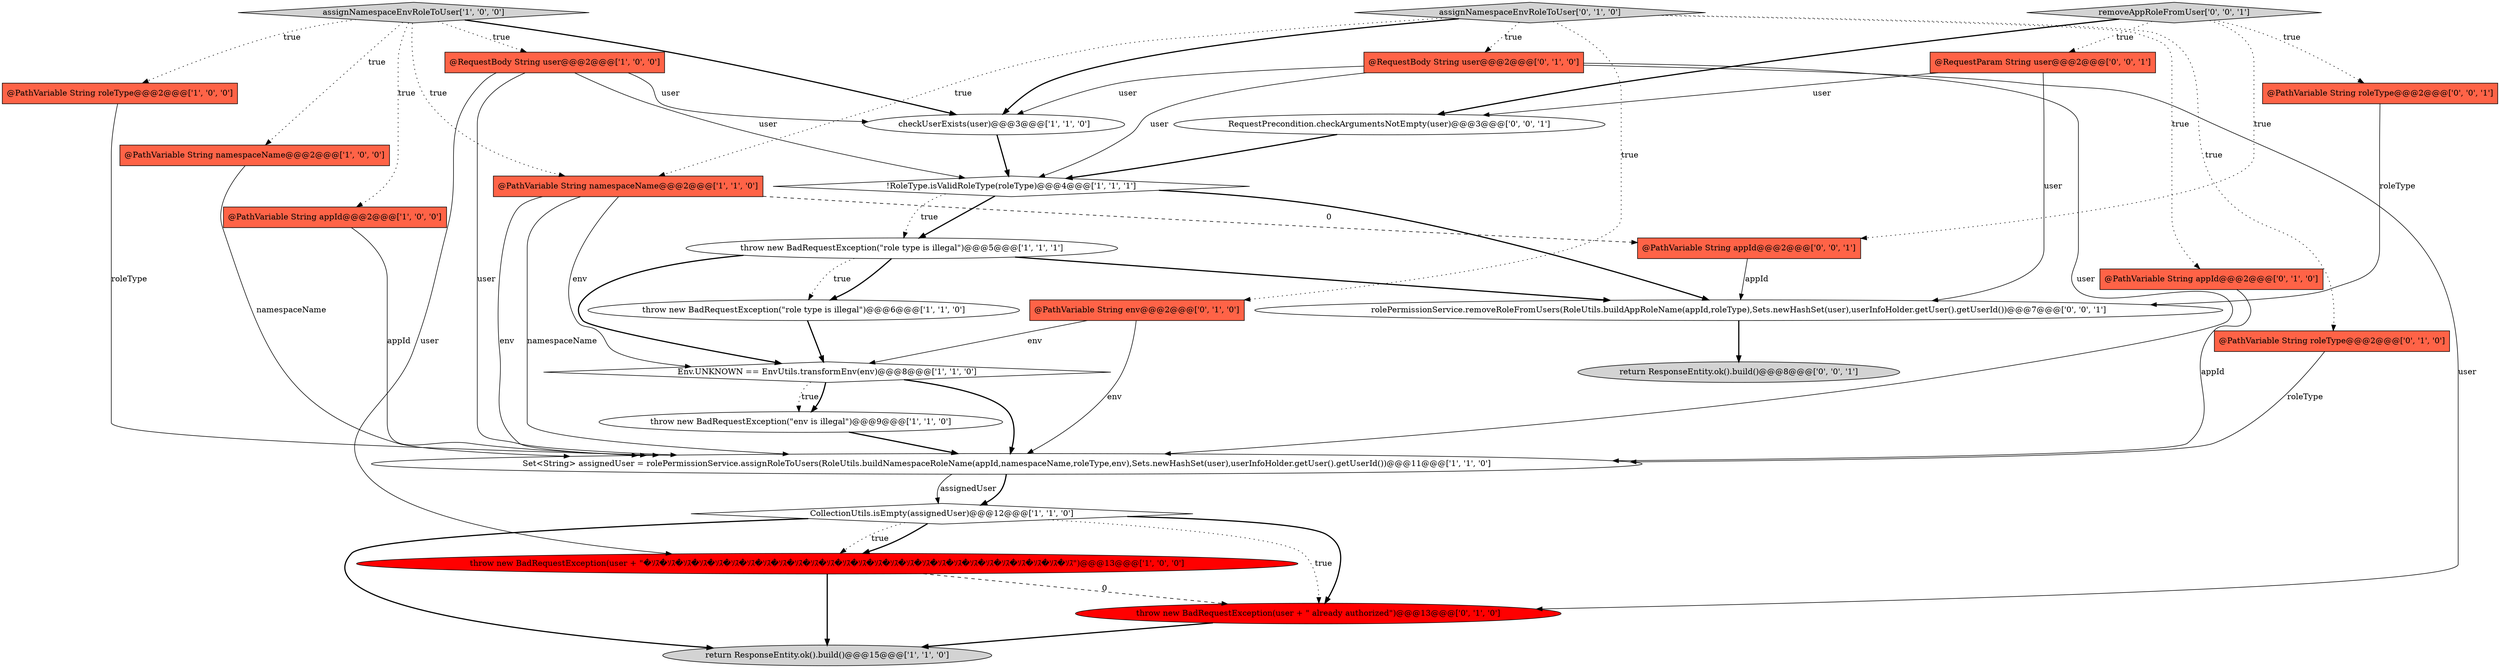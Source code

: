 digraph {
4 [style = filled, label = "@PathVariable String roleType@@@2@@@['1', '0', '0']", fillcolor = tomato, shape = box image = "AAA0AAABBB1BBB"];
18 [style = filled, label = "@RequestBody String user@@@2@@@['0', '1', '0']", fillcolor = tomato, shape = box image = "AAA0AAABBB2BBB"];
1 [style = filled, label = "CollectionUtils.isEmpty(assignedUser)@@@12@@@['1', '1', '0']", fillcolor = white, shape = diamond image = "AAA0AAABBB1BBB"];
17 [style = filled, label = "assignNamespaceEnvRoleToUser['0', '1', '0']", fillcolor = lightgray, shape = diamond image = "AAA0AAABBB2BBB"];
8 [style = filled, label = "assignNamespaceEnvRoleToUser['1', '0', '0']", fillcolor = lightgray, shape = diamond image = "AAA0AAABBB1BBB"];
25 [style = filled, label = "removeAppRoleFromUser['0', '0', '1']", fillcolor = lightgray, shape = diamond image = "AAA0AAABBB3BBB"];
5 [style = filled, label = "@RequestBody String user@@@2@@@['1', '0', '0']", fillcolor = tomato, shape = box image = "AAA0AAABBB1BBB"];
22 [style = filled, label = "@RequestParam String user@@@2@@@['0', '0', '1']", fillcolor = tomato, shape = box image = "AAA0AAABBB3BBB"];
23 [style = filled, label = "@PathVariable String roleType@@@2@@@['0', '0', '1']", fillcolor = tomato, shape = box image = "AAA0AAABBB3BBB"];
10 [style = filled, label = "return ResponseEntity.ok().build()@@@15@@@['1', '1', '0']", fillcolor = lightgray, shape = ellipse image = "AAA0AAABBB1BBB"];
13 [style = filled, label = "throw new BadRequestException(\"role type is illegal\")@@@5@@@['1', '1', '1']", fillcolor = white, shape = ellipse image = "AAA0AAABBB1BBB"];
3 [style = filled, label = "Env.UNKNOWN == EnvUtils.transformEnv(env)@@@8@@@['1', '1', '0']", fillcolor = white, shape = diamond image = "AAA0AAABBB1BBB"];
6 [style = filled, label = "@PathVariable String namespaceName@@@2@@@['1', '0', '0']", fillcolor = tomato, shape = box image = "AAA0AAABBB1BBB"];
0 [style = filled, label = "@PathVariable String appId@@@2@@@['1', '0', '0']", fillcolor = tomato, shape = box image = "AAA0AAABBB1BBB"];
11 [style = filled, label = "Set<String> assignedUser = rolePermissionService.assignRoleToUsers(RoleUtils.buildNamespaceRoleName(appId,namespaceName,roleType,env),Sets.newHashSet(user),userInfoHolder.getUser().getUserId())@@@11@@@['1', '1', '0']", fillcolor = white, shape = ellipse image = "AAA0AAABBB1BBB"];
7 [style = filled, label = "!RoleType.isValidRoleType(roleType)@@@4@@@['1', '1', '1']", fillcolor = white, shape = diamond image = "AAA0AAABBB1BBB"];
12 [style = filled, label = "checkUserExists(user)@@@3@@@['1', '1', '0']", fillcolor = white, shape = ellipse image = "AAA0AAABBB1BBB"];
27 [style = filled, label = "@PathVariable String appId@@@2@@@['0', '0', '1']", fillcolor = tomato, shape = box image = "AAA0AAABBB3BBB"];
24 [style = filled, label = "rolePermissionService.removeRoleFromUsers(RoleUtils.buildAppRoleName(appId,roleType),Sets.newHashSet(user),userInfoHolder.getUser().getUserId())@@@7@@@['0', '0', '1']", fillcolor = white, shape = ellipse image = "AAA0AAABBB3BBB"];
21 [style = filled, label = "@PathVariable String env@@@2@@@['0', '1', '0']", fillcolor = tomato, shape = box image = "AAA0AAABBB2BBB"];
15 [style = filled, label = "throw new BadRequestException(user + \"�ｿｽ�ｿｽ�ｿｽ�ｿｽ�ｿｽ�ｿｽ�ｿｽ�ｿｽ�ｿｽ�ｿｽ�ｿｽ�ｿｽ�ｿｽ�ｿｽ�ｿｽ�ｿｽ�ｿｽ�ｿｽ�ｿｽ�ｿｽ�ｿｽ�ｿｽ�ｿｽ�ｿｽ�ｿｽ�ｿｽ�ｿｽ\")@@@13@@@['1', '0', '0']", fillcolor = red, shape = ellipse image = "AAA1AAABBB1BBB"];
2 [style = filled, label = "throw new BadRequestException(\"role type is illegal\")@@@6@@@['1', '1', '0']", fillcolor = white, shape = ellipse image = "AAA0AAABBB1BBB"];
9 [style = filled, label = "throw new BadRequestException(\"env is illegal\")@@@9@@@['1', '1', '0']", fillcolor = white, shape = ellipse image = "AAA0AAABBB1BBB"];
19 [style = filled, label = "@PathVariable String appId@@@2@@@['0', '1', '0']", fillcolor = tomato, shape = box image = "AAA0AAABBB2BBB"];
14 [style = filled, label = "@PathVariable String namespaceName@@@2@@@['1', '1', '0']", fillcolor = tomato, shape = box image = "AAA0AAABBB1BBB"];
20 [style = filled, label = "@PathVariable String roleType@@@2@@@['0', '1', '0']", fillcolor = tomato, shape = box image = "AAA0AAABBB2BBB"];
28 [style = filled, label = "return ResponseEntity.ok().build()@@@8@@@['0', '0', '1']", fillcolor = lightgray, shape = ellipse image = "AAA0AAABBB3BBB"];
26 [style = filled, label = "RequestPrecondition.checkArgumentsNotEmpty(user)@@@3@@@['0', '0', '1']", fillcolor = white, shape = ellipse image = "AAA0AAABBB3BBB"];
16 [style = filled, label = "throw new BadRequestException(user + \" already authorized\")@@@13@@@['0', '1', '0']", fillcolor = red, shape = ellipse image = "AAA1AAABBB2BBB"];
7->13 [style = bold, label=""];
17->20 [style = dotted, label="true"];
24->28 [style = bold, label=""];
15->10 [style = bold, label=""];
15->16 [style = dashed, label="0"];
13->24 [style = bold, label=""];
9->11 [style = bold, label=""];
26->7 [style = bold, label=""];
21->11 [style = solid, label="env"];
20->11 [style = solid, label="roleType"];
17->18 [style = dotted, label="true"];
14->11 [style = solid, label="env"];
11->1 [style = bold, label=""];
16->10 [style = bold, label=""];
6->11 [style = solid, label="namespaceName"];
2->3 [style = bold, label=""];
18->12 [style = solid, label="user"];
1->15 [style = bold, label=""];
7->13 [style = dotted, label="true"];
5->15 [style = solid, label="user"];
3->11 [style = bold, label=""];
17->14 [style = dotted, label="true"];
18->16 [style = solid, label="user"];
19->11 [style = solid, label="appId"];
3->9 [style = dotted, label="true"];
5->12 [style = solid, label="user"];
14->3 [style = solid, label="env"];
21->3 [style = solid, label="env"];
14->27 [style = dashed, label="0"];
8->4 [style = dotted, label="true"];
12->7 [style = bold, label=""];
11->1 [style = solid, label="assignedUser"];
23->24 [style = solid, label="roleType"];
18->7 [style = solid, label="user"];
3->9 [style = bold, label=""];
13->2 [style = dotted, label="true"];
0->11 [style = solid, label="appId"];
7->24 [style = bold, label=""];
17->12 [style = bold, label=""];
27->24 [style = solid, label="appId"];
8->6 [style = dotted, label="true"];
5->7 [style = solid, label="user"];
4->11 [style = solid, label="roleType"];
13->3 [style = bold, label=""];
8->5 [style = dotted, label="true"];
1->16 [style = bold, label=""];
18->11 [style = solid, label="user"];
1->15 [style = dotted, label="true"];
8->14 [style = dotted, label="true"];
25->26 [style = bold, label=""];
17->19 [style = dotted, label="true"];
13->2 [style = bold, label=""];
25->22 [style = dotted, label="true"];
8->0 [style = dotted, label="true"];
1->16 [style = dotted, label="true"];
25->23 [style = dotted, label="true"];
14->11 [style = solid, label="namespaceName"];
25->27 [style = dotted, label="true"];
17->21 [style = dotted, label="true"];
1->10 [style = bold, label=""];
5->11 [style = solid, label="user"];
8->12 [style = bold, label=""];
22->24 [style = solid, label="user"];
22->26 [style = solid, label="user"];
}
